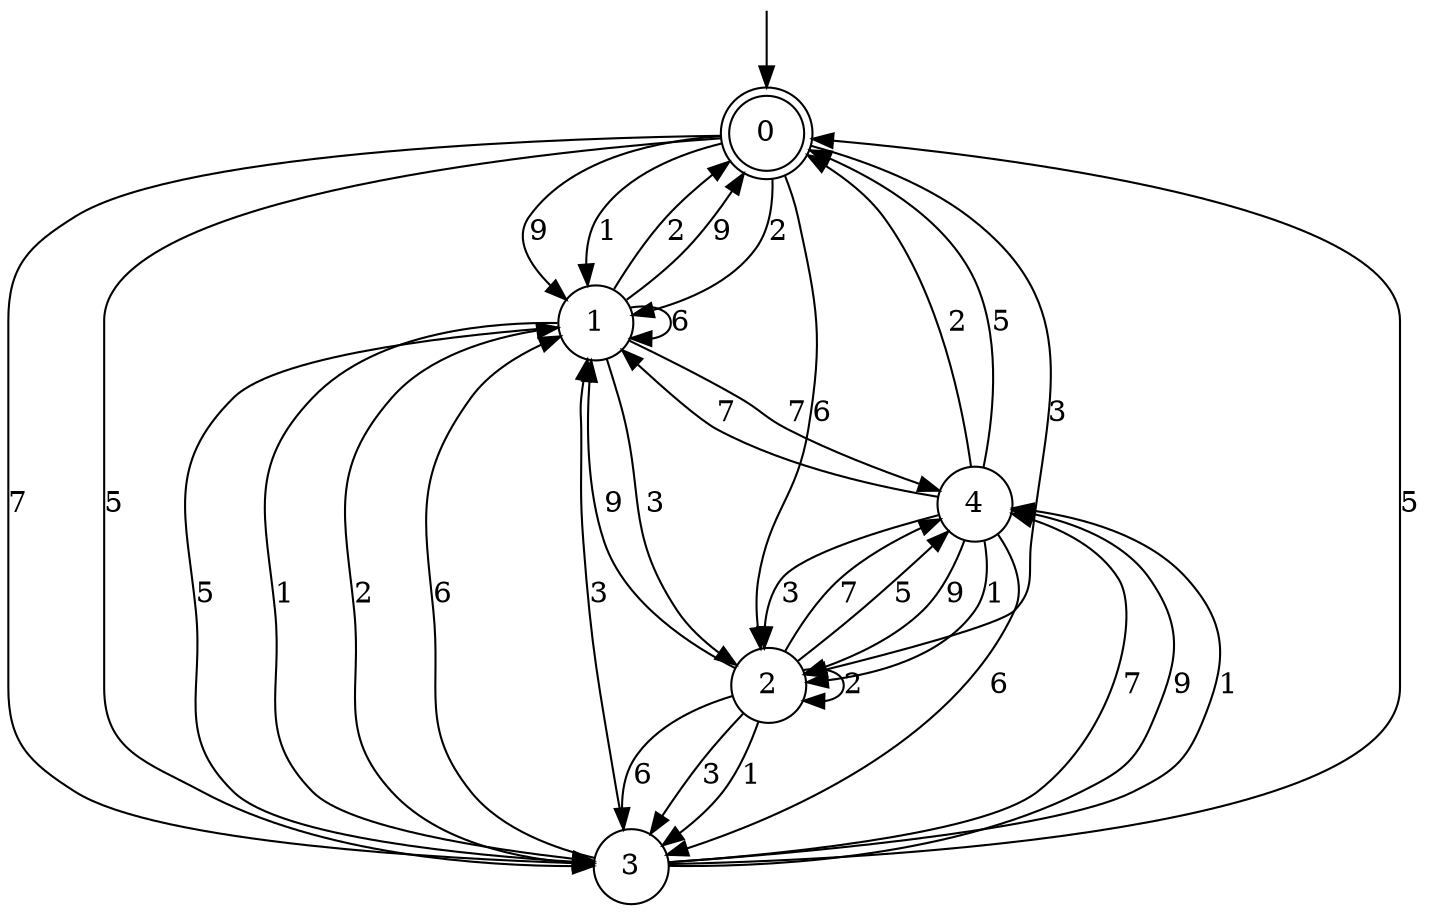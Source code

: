 digraph g {

	s0 [shape="doublecircle" label="0"];
	s1 [shape="circle" label="1"];
	s2 [shape="circle" label="2"];
	s3 [shape="circle" label="3"];
	s4 [shape="circle" label="4"];
	s0 -> s1 [label="2"];
	s0 -> s2 [label="6"];
	s0 -> s3 [label="7"];
	s0 -> s3 [label="5"];
	s0 -> s1 [label="9"];
	s0 -> s2 [label="3"];
	s0 -> s1 [label="1"];
	s1 -> s0 [label="2"];
	s1 -> s1 [label="6"];
	s1 -> s4 [label="7"];
	s1 -> s3 [label="5"];
	s1 -> s0 [label="9"];
	s1 -> s2 [label="3"];
	s1 -> s3 [label="1"];
	s2 -> s2 [label="2"];
	s2 -> s3 [label="6"];
	s2 -> s4 [label="7"];
	s2 -> s4 [label="5"];
	s2 -> s1 [label="9"];
	s2 -> s3 [label="3"];
	s2 -> s3 [label="1"];
	s3 -> s1 [label="2"];
	s3 -> s1 [label="6"];
	s3 -> s4 [label="7"];
	s3 -> s0 [label="5"];
	s3 -> s4 [label="9"];
	s3 -> s1 [label="3"];
	s3 -> s4 [label="1"];
	s4 -> s0 [label="2"];
	s4 -> s3 [label="6"];
	s4 -> s1 [label="7"];
	s4 -> s0 [label="5"];
	s4 -> s2 [label="9"];
	s4 -> s2 [label="3"];
	s4 -> s2 [label="1"];

__start0 [label="" shape="none" width="0" height="0"];
__start0 -> s0;

}
